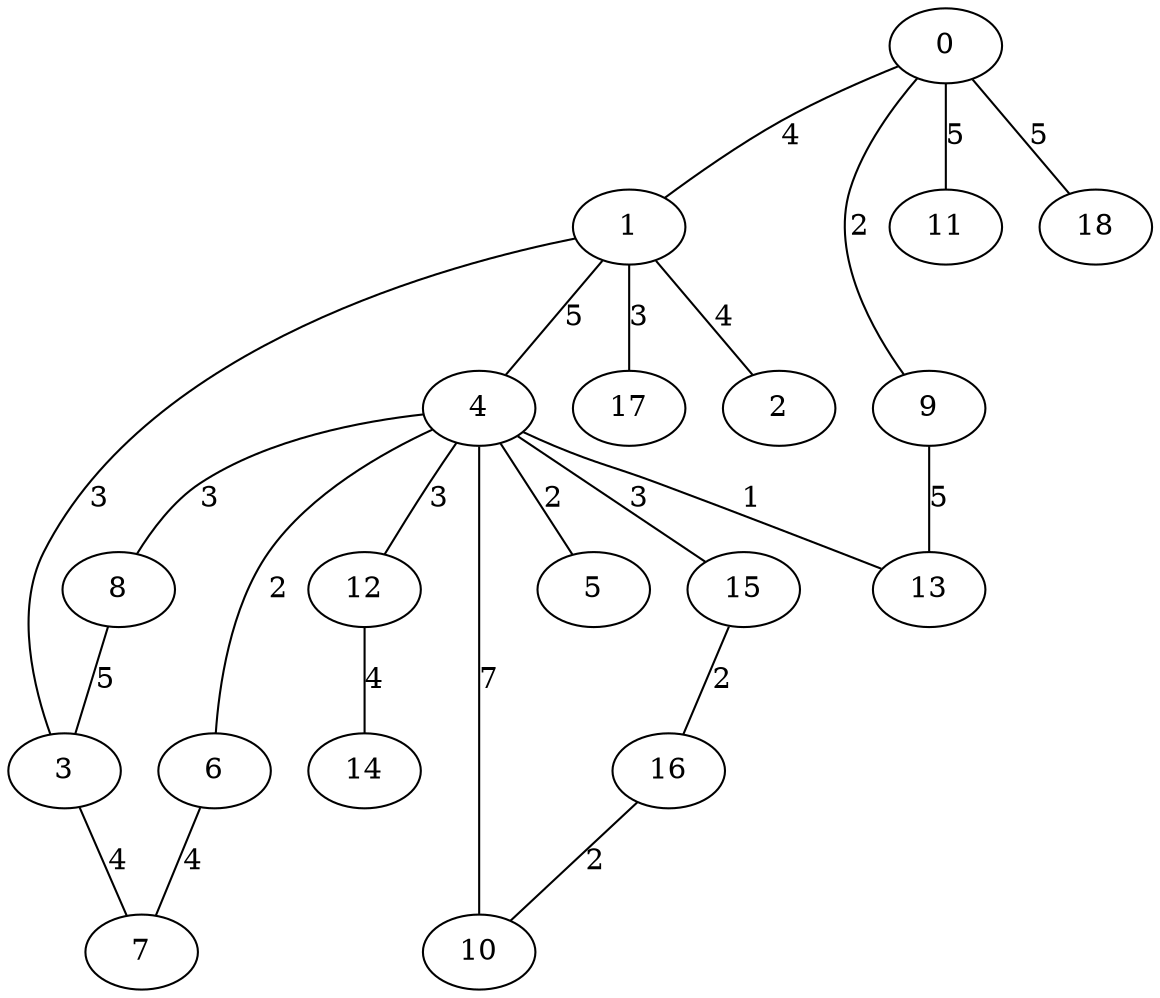 graph g {
  0 [ habit = 5, size = 105, x = 3, y = 3 ]
  1 [ habit = 3, size = 170, x = 6, y = 3 ]
  2 [ habit = 7, size = 328, x = 7, y = 1 ]
  3 [ habit = 10, size = 499, x = 8, y = 3 ]
  4 [ habit = 8, size = 330, x = 7, y = 6 ]
  5 [ habit = 11, size = 282, x = 6, y = 7 ]
  6 [ habit = 7, size = 363, x = 8, y = 5 ]
  7 [ habit = 3, size = 82, x = 10, y = 3 ]
  8 [ habit = 4, size = 386, x = 9, y = 5 ]
  9 [ habit = 5, size = 494, x = 3, y = 5 ]
  10 [ base = 2, habit = 10, size = 451, x = 10, y = 7 ]
  11 [ habit = 8, size = 80, x = 1, y = 4 ]
  12 [ habit = 7, size = 434, x = 6, y = 8 ]
  13 [ habit = 6, size = 332, x = 5, y = 6 ]
  14 [ habit = 7, size = 410, x = 5, y = 10 ]
  15 [ habit = 6, size = 287, x = 8, y = 7 ]
  16 [ habit = 4, size = 99, x = 10, y = 8 ]
  17 [ habit = 6, size = 187, x = 5, y = 2 ]
  18 [ base = 1, habit = 4, size = 168, x = 2, y = 1 ]

  0 -- 1 [ label = 4, weight = 4 ]
  0 -- 18 [ label = 5, weight = 5 ]
  0 -- 11 [ label = 5, weight = 5 ]
  0 -- 9 [ label = 2, weight = 2 ]
  1 -- 17 [ label = 3, weight = 3 ]
  1 -- 2 [ label = 4, weight = 4 ]
  1 -- 3 [ label = 3, weight = 3 ]
  1 -- 4 [ label = 5, weight = 5 ]
  3 -- 7 [ label = 4, weight = 4 ]
  4 -- 15 [ label = 3, weight = 3 ]
  4 -- 12 [ label = 3, weight = 3 ]
  4 -- 10 [ label = 7, weight = 7 ]
  4 -- 8 [ label = 3, weight = 3 ]
  4 -- 13 [ label = 1, weight = 1 ]
  4 -- 5 [ label = 2, weight = 2 ]
  4 -- 6 [ label = 2, weight = 2 ]
  6 -- 7 [ label = 4, weight = 4 ]
  8 -- 3 [ label = 5, weight = 5 ]
  9 -- 13 [ label = 5, weight = 5 ]
  12 -- 14 [ label = 4, weight = 4 ]
  15 -- 16 [ label = 2, weight = 2 ]
  16 -- 10 [ label = 2, weight = 2 ]
}
